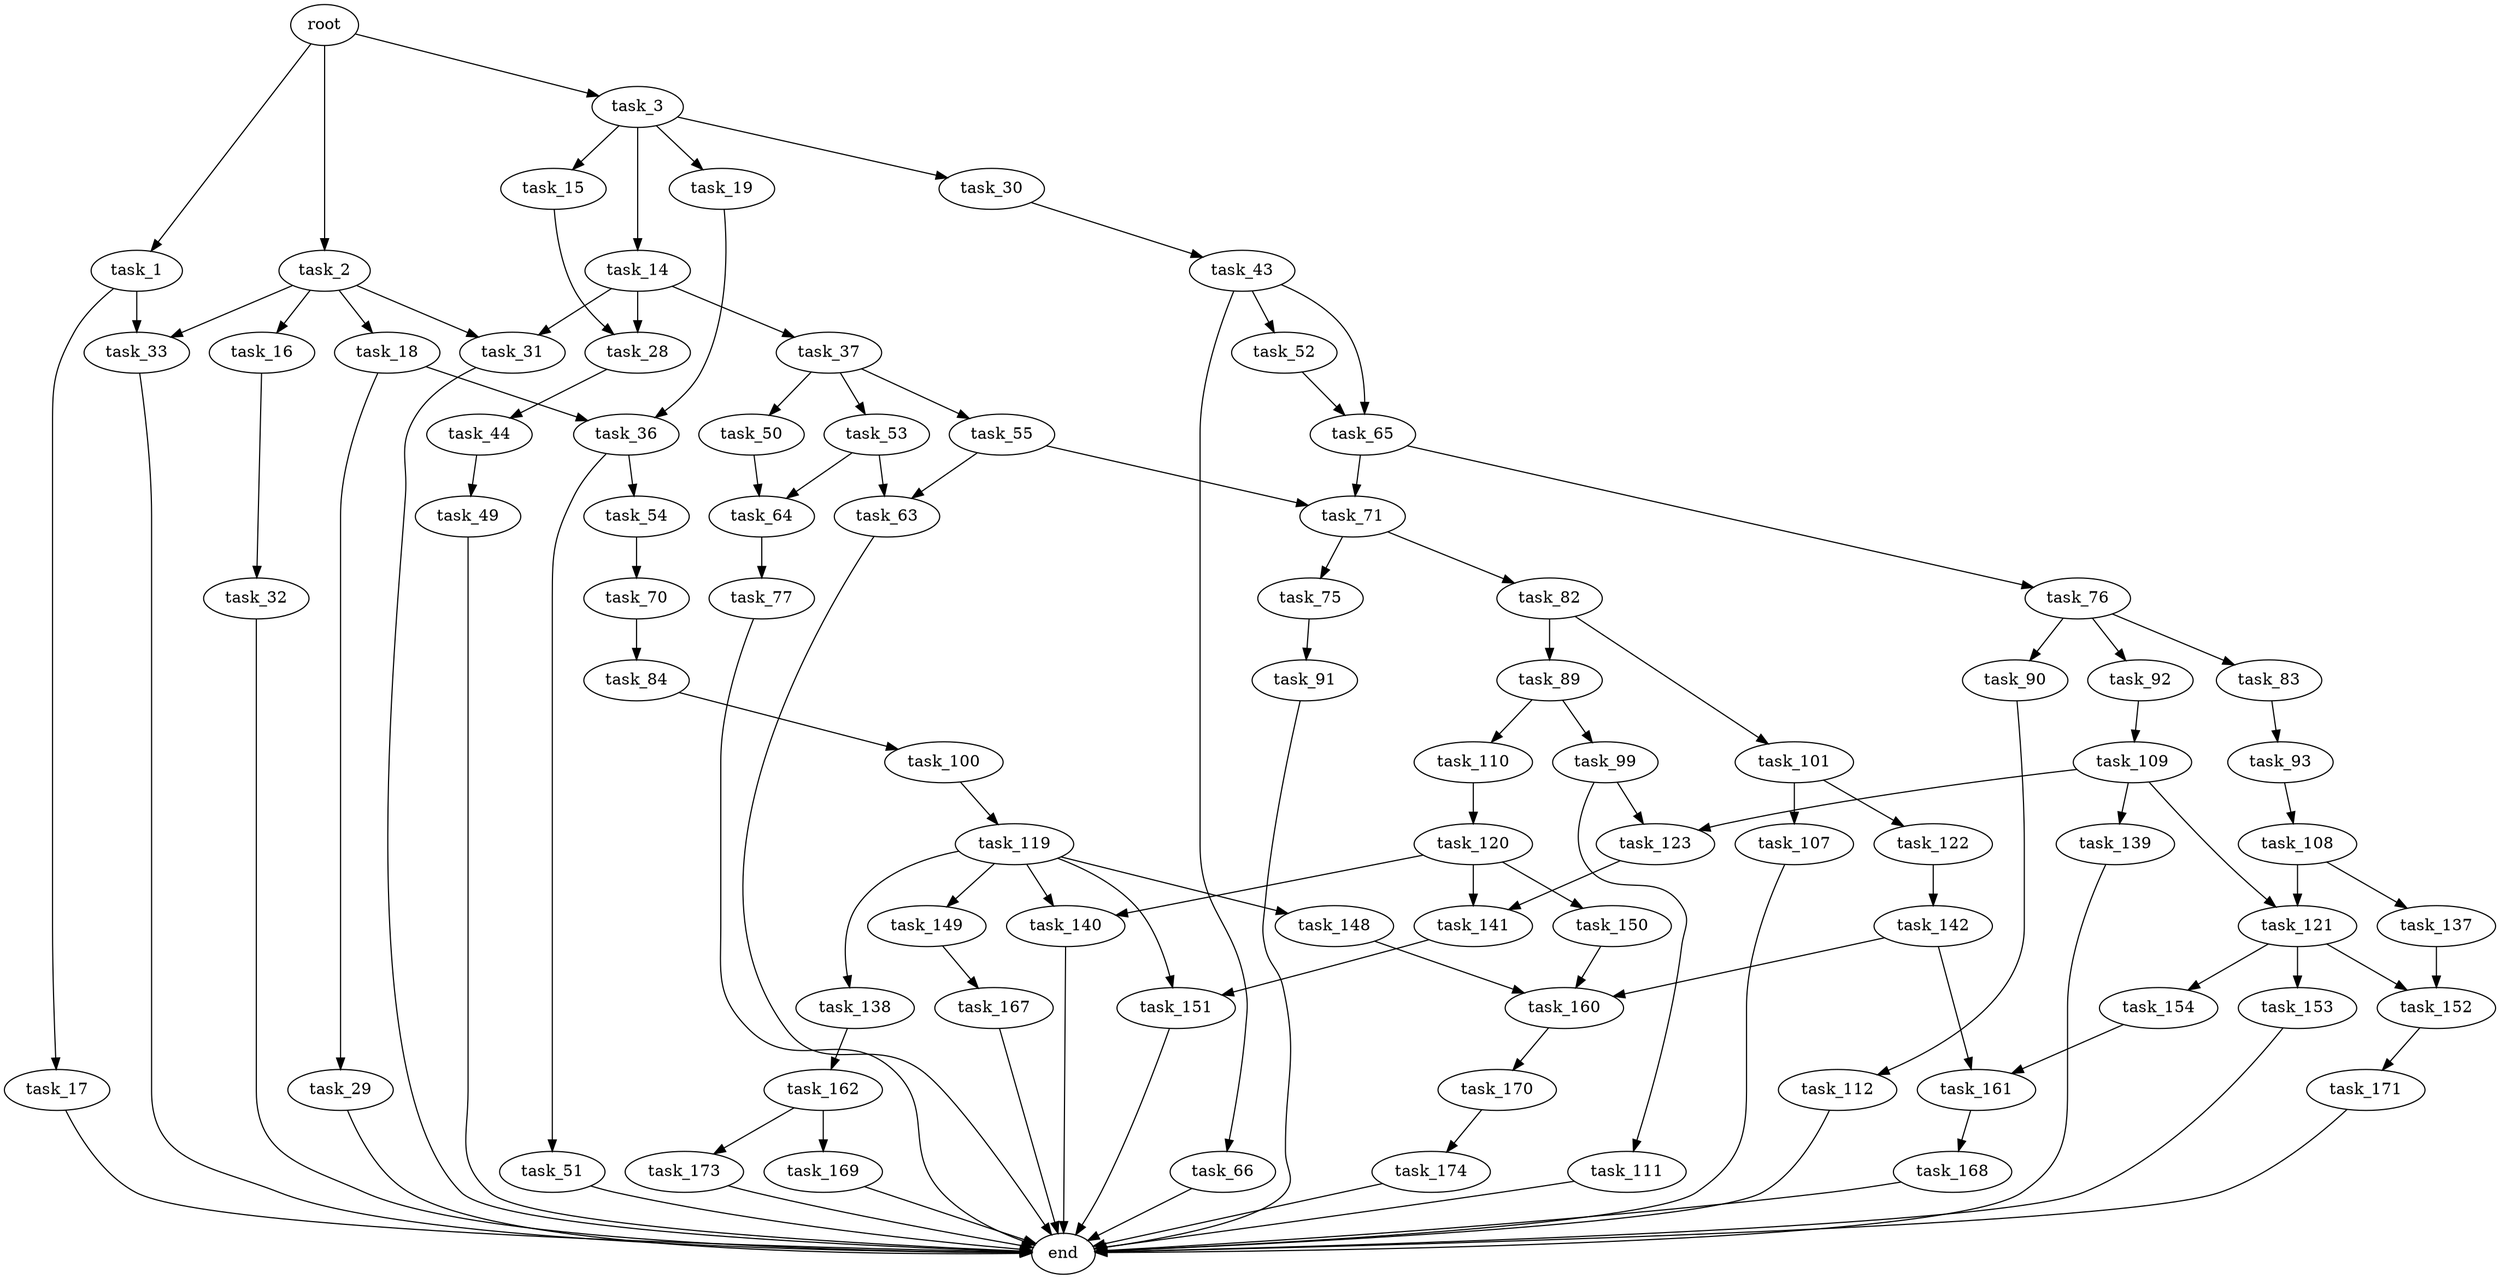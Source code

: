digraph G {
  root [size="0.000000"];
  task_1 [size="134217728000.000000"];
  task_2 [size="231928233984.000000"];
  task_3 [size="231928233984.000000"];
  task_17 [size="320487638477.000000"];
  task_33 [size="12322686503.000000"];
  task_16 [size="658225450168.000000"];
  task_18 [size="440300497997.000000"];
  task_31 [size="29753911256.000000"];
  task_14 [size="28991029248.000000"];
  task_15 [size="151367948700.000000"];
  task_19 [size="549755813888.000000"];
  task_30 [size="19371899514.000000"];
  task_28 [size="893681369257.000000"];
  task_37 [size="368293445632.000000"];
  task_32 [size="68719476736.000000"];
  end [size="0.000000"];
  task_29 [size="4711763206.000000"];
  task_36 [size="17770960092.000000"];
  task_44 [size="68719476736.000000"];
  task_43 [size="205849783464.000000"];
  task_51 [size="134217728000.000000"];
  task_54 [size="134217728000.000000"];
  task_50 [size="134217728000.000000"];
  task_53 [size="32415662537.000000"];
  task_55 [size="8589934592.000000"];
  task_52 [size="1073741824000.000000"];
  task_65 [size="1039159075805.000000"];
  task_66 [size="231928233984.000000"];
  task_49 [size="484957096922.000000"];
  task_64 [size="648338378255.000000"];
  task_63 [size="336510568695.000000"];
  task_70 [size="77024655579.000000"];
  task_71 [size="264355774710.000000"];
  task_77 [size="1073741824000.000000"];
  task_76 [size="25494135929.000000"];
  task_84 [size="302717844594.000000"];
  task_75 [size="16054549916.000000"];
  task_82 [size="7975872331.000000"];
  task_91 [size="1073741824000.000000"];
  task_83 [size="515333450008.000000"];
  task_90 [size="198306152900.000000"];
  task_92 [size="1386481535875.000000"];
  task_89 [size="8118189283.000000"];
  task_101 [size="31072046695.000000"];
  task_93 [size="8589934592.000000"];
  task_100 [size="9887266599.000000"];
  task_99 [size="50217600394.000000"];
  task_110 [size="1073741824000.000000"];
  task_112 [size="34504859994.000000"];
  task_109 [size="5595454995.000000"];
  task_108 [size="607194218280.000000"];
  task_111 [size="368293445632.000000"];
  task_123 [size="2447433328.000000"];
  task_119 [size="22111064962.000000"];
  task_107 [size="368293445632.000000"];
  task_122 [size="338810929336.000000"];
  task_121 [size="58454697020.000000"];
  task_137 [size="25084536908.000000"];
  task_139 [size="1035509910975.000000"];
  task_120 [size="9433105110.000000"];
  task_138 [size="368293445632.000000"];
  task_140 [size="231928233984.000000"];
  task_148 [size="68719476736.000000"];
  task_149 [size="224002370588.000000"];
  task_151 [size="17353659472.000000"];
  task_141 [size="3419999976.000000"];
  task_150 [size="57173024941.000000"];
  task_152 [size="8589934592.000000"];
  task_153 [size="42014700641.000000"];
  task_154 [size="242199764746.000000"];
  task_142 [size="11671880529.000000"];
  task_162 [size="1282394089.000000"];
  task_160 [size="17146111283.000000"];
  task_161 [size="778161226492.000000"];
  task_167 [size="103636066046.000000"];
  task_171 [size="16928052594.000000"];
  task_170 [size="28991029248.000000"];
  task_168 [size="211033056872.000000"];
  task_169 [size="1234778402.000000"];
  task_173 [size="542389079449.000000"];
  task_174 [size="6591761558.000000"];

  root -> task_1 [size="1.000000"];
  root -> task_2 [size="1.000000"];
  root -> task_3 [size="1.000000"];
  task_1 -> task_17 [size="209715200.000000"];
  task_1 -> task_33 [size="209715200.000000"];
  task_2 -> task_16 [size="301989888.000000"];
  task_2 -> task_18 [size="301989888.000000"];
  task_2 -> task_31 [size="301989888.000000"];
  task_2 -> task_33 [size="301989888.000000"];
  task_3 -> task_14 [size="301989888.000000"];
  task_3 -> task_15 [size="301989888.000000"];
  task_3 -> task_19 [size="301989888.000000"];
  task_3 -> task_30 [size="301989888.000000"];
  task_17 -> end [size="1.000000"];
  task_33 -> end [size="1.000000"];
  task_16 -> task_32 [size="536870912.000000"];
  task_18 -> task_29 [size="301989888.000000"];
  task_18 -> task_36 [size="301989888.000000"];
  task_31 -> end [size="1.000000"];
  task_14 -> task_28 [size="75497472.000000"];
  task_14 -> task_31 [size="75497472.000000"];
  task_14 -> task_37 [size="75497472.000000"];
  task_15 -> task_28 [size="134217728.000000"];
  task_19 -> task_36 [size="536870912.000000"];
  task_30 -> task_43 [size="33554432.000000"];
  task_28 -> task_44 [size="679477248.000000"];
  task_37 -> task_50 [size="411041792.000000"];
  task_37 -> task_53 [size="411041792.000000"];
  task_37 -> task_55 [size="411041792.000000"];
  task_32 -> end [size="1.000000"];
  task_29 -> end [size="1.000000"];
  task_36 -> task_51 [size="536870912.000000"];
  task_36 -> task_54 [size="536870912.000000"];
  task_44 -> task_49 [size="134217728.000000"];
  task_43 -> task_52 [size="134217728.000000"];
  task_43 -> task_65 [size="134217728.000000"];
  task_43 -> task_66 [size="134217728.000000"];
  task_51 -> end [size="1.000000"];
  task_54 -> task_70 [size="209715200.000000"];
  task_50 -> task_64 [size="209715200.000000"];
  task_53 -> task_63 [size="679477248.000000"];
  task_53 -> task_64 [size="679477248.000000"];
  task_55 -> task_63 [size="33554432.000000"];
  task_55 -> task_71 [size="33554432.000000"];
  task_52 -> task_65 [size="838860800.000000"];
  task_65 -> task_71 [size="838860800.000000"];
  task_65 -> task_76 [size="838860800.000000"];
  task_66 -> end [size="1.000000"];
  task_49 -> end [size="1.000000"];
  task_64 -> task_77 [size="838860800.000000"];
  task_63 -> end [size="1.000000"];
  task_70 -> task_84 [size="209715200.000000"];
  task_71 -> task_75 [size="209715200.000000"];
  task_71 -> task_82 [size="209715200.000000"];
  task_77 -> end [size="1.000000"];
  task_76 -> task_83 [size="679477248.000000"];
  task_76 -> task_90 [size="679477248.000000"];
  task_76 -> task_92 [size="679477248.000000"];
  task_84 -> task_100 [size="411041792.000000"];
  task_75 -> task_91 [size="411041792.000000"];
  task_82 -> task_89 [size="209715200.000000"];
  task_82 -> task_101 [size="209715200.000000"];
  task_91 -> end [size="1.000000"];
  task_83 -> task_93 [size="536870912.000000"];
  task_90 -> task_112 [size="209715200.000000"];
  task_92 -> task_109 [size="838860800.000000"];
  task_89 -> task_99 [size="134217728.000000"];
  task_89 -> task_110 [size="134217728.000000"];
  task_101 -> task_107 [size="679477248.000000"];
  task_101 -> task_122 [size="679477248.000000"];
  task_93 -> task_108 [size="33554432.000000"];
  task_100 -> task_119 [size="301989888.000000"];
  task_99 -> task_111 [size="838860800.000000"];
  task_99 -> task_123 [size="838860800.000000"];
  task_110 -> task_120 [size="838860800.000000"];
  task_112 -> end [size="1.000000"];
  task_109 -> task_121 [size="209715200.000000"];
  task_109 -> task_123 [size="209715200.000000"];
  task_109 -> task_139 [size="209715200.000000"];
  task_108 -> task_121 [size="536870912.000000"];
  task_108 -> task_137 [size="536870912.000000"];
  task_111 -> end [size="1.000000"];
  task_123 -> task_141 [size="75497472.000000"];
  task_119 -> task_138 [size="33554432.000000"];
  task_119 -> task_140 [size="33554432.000000"];
  task_119 -> task_148 [size="33554432.000000"];
  task_119 -> task_149 [size="33554432.000000"];
  task_119 -> task_151 [size="33554432.000000"];
  task_107 -> end [size="1.000000"];
  task_122 -> task_142 [size="301989888.000000"];
  task_121 -> task_152 [size="209715200.000000"];
  task_121 -> task_153 [size="209715200.000000"];
  task_121 -> task_154 [size="209715200.000000"];
  task_137 -> task_152 [size="536870912.000000"];
  task_139 -> end [size="1.000000"];
  task_120 -> task_140 [size="33554432.000000"];
  task_120 -> task_141 [size="33554432.000000"];
  task_120 -> task_150 [size="33554432.000000"];
  task_138 -> task_162 [size="411041792.000000"];
  task_140 -> end [size="1.000000"];
  task_148 -> task_160 [size="134217728.000000"];
  task_149 -> task_167 [size="411041792.000000"];
  task_151 -> end [size="1.000000"];
  task_141 -> task_151 [size="301989888.000000"];
  task_150 -> task_160 [size="75497472.000000"];
  task_152 -> task_171 [size="33554432.000000"];
  task_153 -> end [size="1.000000"];
  task_154 -> task_161 [size="411041792.000000"];
  task_142 -> task_160 [size="209715200.000000"];
  task_142 -> task_161 [size="209715200.000000"];
  task_162 -> task_169 [size="33554432.000000"];
  task_162 -> task_173 [size="33554432.000000"];
  task_160 -> task_170 [size="411041792.000000"];
  task_161 -> task_168 [size="536870912.000000"];
  task_167 -> end [size="1.000000"];
  task_171 -> end [size="1.000000"];
  task_170 -> task_174 [size="75497472.000000"];
  task_168 -> end [size="1.000000"];
  task_169 -> end [size="1.000000"];
  task_173 -> end [size="1.000000"];
  task_174 -> end [size="1.000000"];
}
